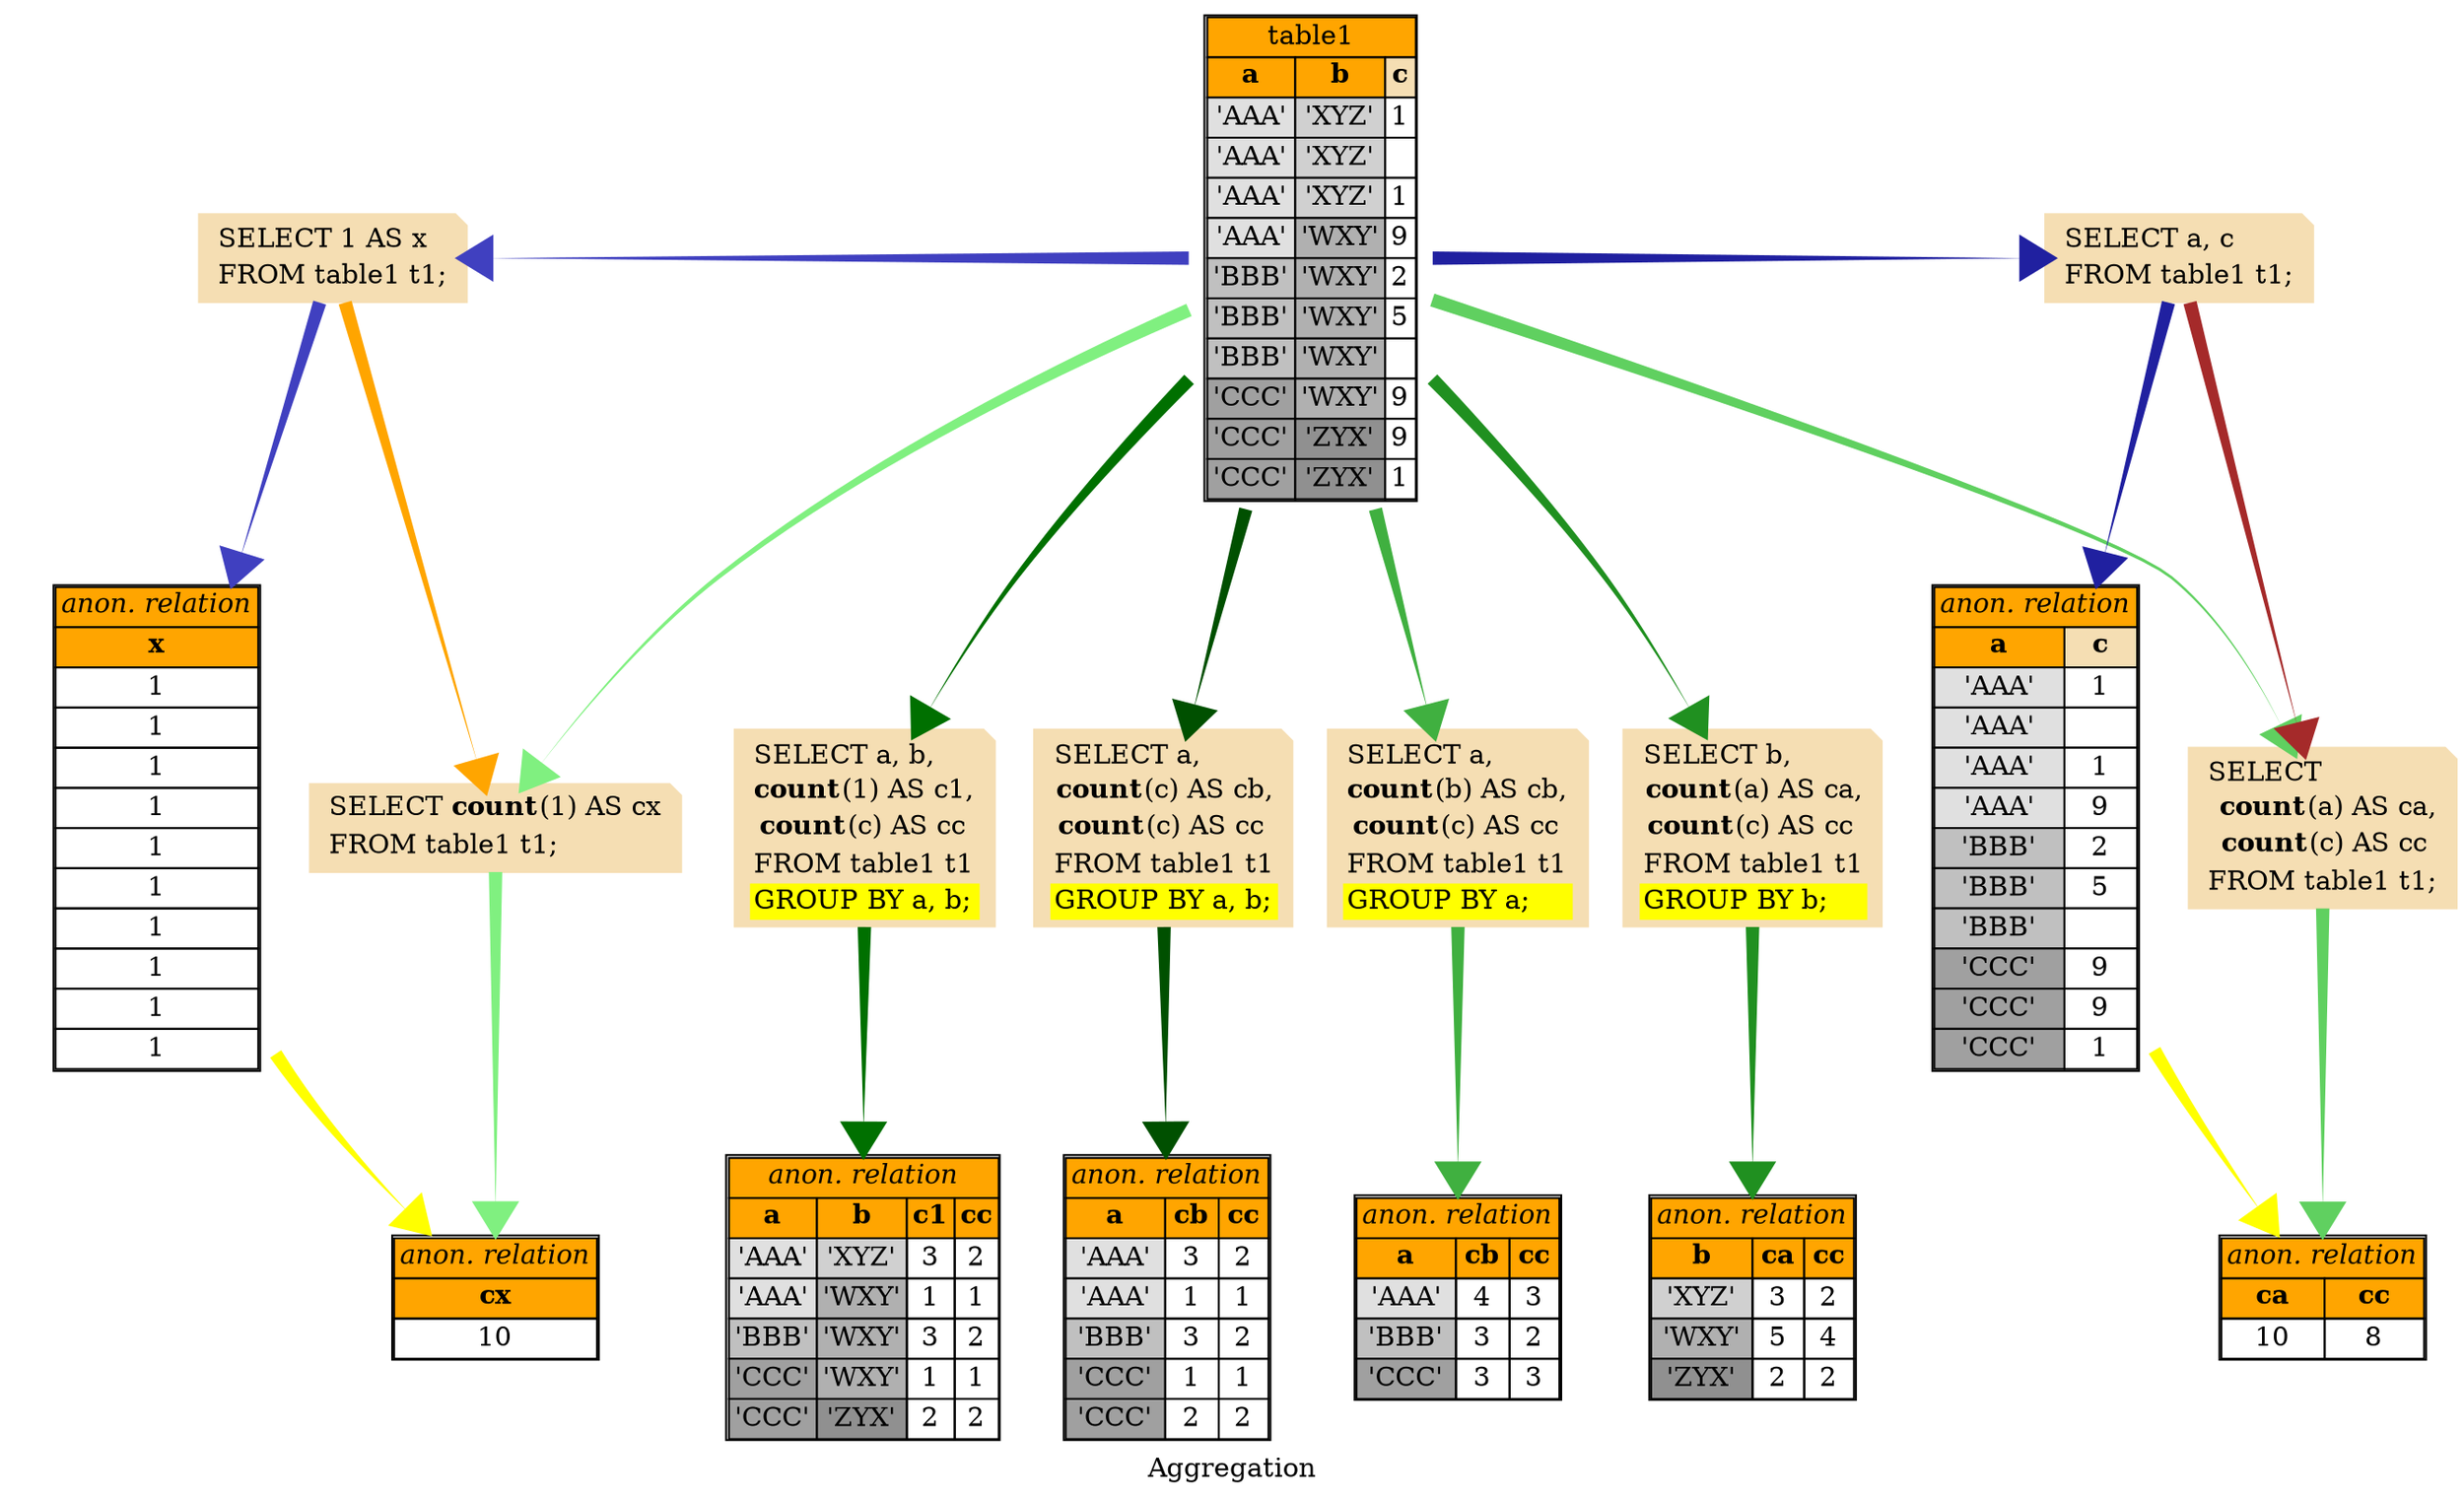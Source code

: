 digraph sql_join_using_vs_join_on {

label="Aggregation"
overlap=false;
fontName="Sans";
splines=true;
maxiter=10000000;

edge [arrowhead="normal" style="tapered" penwidth=7];

table_1 [shape="none" label=<
	<TABLE CELLSPACING="0">
	<TR><TD BGCOLOR="ORANGE" COLSPAN="3">table1</TD></TR>
	<TR>
		<TD BGCOLOR="ORANGE"><B>a</B></TD>
		<TD BGCOLOR="ORANGE"><B>b</B></TD>
		<TD BGCOLOR="WHEAT"><B>c</B></TD>
	</TR>
	<TR>
		<TD BGCOLOR="#E0E0E0">'AAA'</TD>
		<TD BGCOLOR="#D0D0D0">'XYZ'</TD>
		<TD BGCOLOR="WHITE">1</TD>
	</TR>
	<TR>
		<TD BGCOLOR="#E0E0E0">'AAA'</TD>
		<TD BGCOLOR="#D0D0D0">'XYZ'</TD>
		<TD BGCOLOR="WHITE"></TD>
	</TR>
	<TR>
		<TD BGCOLOR="#E0E0E0">'AAA'</TD>
		<TD BGCOLOR="#D0D0D0">'XYZ'</TD>
		<TD BGCOLOR="WHITE">1</TD>
	</TR>
	<TR>
		<TD BGCOLOR="#E0E0E0">'AAA'</TD>
		<TD BGCOLOR="#B0B0B0">'WXY'</TD>
		<TD BGCOLOR="WHITE">9</TD>
	</TR>
	<TR>
		<TD BGCOLOR="#C0C0C0">'BBB'</TD>
		<TD BGCOLOR="#B0B0B0">'WXY'</TD>
		<TD BGCOLOR="WHITE">2</TD>
	</TR>
	<TR>
		<TD BGCOLOR="#C0C0C0">'BBB'</TD>
		<TD BGCOLOR="#B0B0B0">'WXY'</TD>
		<TD BGCOLOR="WHITE">5</TD>
	</TR>
	<TR>
		<TD BGCOLOR="#C0C0C0">'BBB'</TD>
		<TD BGCOLOR="#B0B0B0">'WXY'</TD>
		<TD BGCOLOR="WHITE"></TD>
	</TR>
	<TR>
		<TD BGCOLOR="#A0A0A0">'CCC'</TD>
		<TD BGCOLOR="#B0B0B0">'WXY'</TD>
		<TD BGCOLOR="WHITE">9</TD>
	</TR>
	<TR>
		<TD BGCOLOR="#A0A0A0">'CCC'</TD>
		<TD BGCOLOR="#909090">'ZYX'</TD>
		<TD BGCOLOR="WHITE">9</TD>
	</TR>
	<TR>
		<TD BGCOLOR="#A0A0A0">'CCC'</TD>
		<TD BGCOLOR="#909090">'ZYX'</TD>
		<TD BGCOLOR="WHITE">1</TD>
	</TR>
	</TABLE>
>];

edge [color="#80F080"];
subgraph cluster_1 {

style="invis"
label=""

select_1 [shape="note" style="filled" color="WHEAT" label=<
	<TABLE BORDER="0" CELLSPACING="0">
	<TR><TD ALIGN="LEFT">SELECT 1 AS x</TD></TR>
	<TR><TD ALIGN="LEFT">FROM table1 t1;</TD></TR>
	</TABLE>
>];

rel_1 [shape="none" label=<
	<TABLE BGCOLOR="WHITE" CELLSPACING="0">
	<TR><TD BGCOLOR="ORANGE"><I>anon. relation</I></TD></TR>
	<TR><TD BGCOLOR="ORANGE"><B>x</B></TD></TR>
	<TR><TD>1</TD></TR>
	<TR><TD>1</TD></TR>
	<TR><TD>1</TD></TR>
	<TR><TD>1</TD></TR>
	<TR><TD>1</TD></TR>
	<TR><TD>1</TD></TR>
	<TR><TD>1</TD></TR>
	<TR><TD>1</TD></TR>
	<TR><TD>1</TD></TR>
	<TR><TD>1</TD></TR>
	</TABLE>
>];

select_count_1 [shape="note" style="filled" color="WHEAT" label=<
	<TABLE BORDER="0" CELLSPACING="0">
	<TR><TD ALIGN="LEFT">SELECT <B>count</B>(1) AS cx</TD></TR>
	<TR><TD ALIGN="LEFT">FROM table1 t1;</TD></TR>
	</TABLE>
>];

rel_count_1 [shape="none" label=<
	<TABLE BGCOLOR="WHITE" CELLSPACING="0">
	<TR><TD BGCOLOR="ORANGE"><I>anon. relation</I></TD></TR>
	<TR><TD BGCOLOR="ORANGE"><B>cx</B></TD></TR>
	<TR><TD>10</TD></TR>
	</TABLE>
>];

select_1 -> rel_1 [color="#4040C0"];
select_count_1 -> rel_count_1;
select_1 -> select_count_1 [color="ORANGE"];

}

table_1 -> select_1 [color="#4040C0" constraint=false];
table_1 -> select_count_1 [constraint=false];
rel_1 -> rel_count_1 [color="YELLOW" constraint=false];

edge [color="#60D060"];
subgraph sg_a_c {

select_a_c [shape="note" style="filled" color="WHEAT" label=<
	<TABLE BORDER="0" CELLSPACING="0">
	<TR><TD ALIGN="LEFT">SELECT a, c</TD></TR>
	<TR><TD ALIGN="LEFT">FROM table1 t1;</TD></TR>
	</TABLE>
>];

rel_a_c [shape="none" label=<
	<TABLE BGCOLOR="WHITE" CELLSPACING="0">
	<TR><TD BGCOLOR="ORANGE" COLSPAN="2"><I>anon. relation</I></TD></TR>
	<TR>
		<TD BGCOLOR="ORANGE"><B>a</B></TD>
		<TD BGCOLOR="WHEAT"><B>c</B></TD>
	</TR>
	<TR>
		<TD BGCOLOR="#E0E0E0">'AAA'</TD>
		<TD BGCOLOR="WHITE">1</TD>
	</TR>
	<TR>
		<TD BGCOLOR="#E0E0E0">'AAA'</TD>
		<TD BGCOLOR="WHITE"></TD>
	</TR>
	<TR>
		<TD BGCOLOR="#E0E0E0">'AAA'</TD>
		<TD BGCOLOR="WHITE">1</TD>
	</TR>
	<TR>
		<TD BGCOLOR="#E0E0E0">'AAA'</TD>
		<TD BGCOLOR="WHITE">9</TD>
	</TR>
	<TR>
		<TD BGCOLOR="#C0C0C0">'BBB'</TD>
		<TD BGCOLOR="WHITE">2</TD>
	</TR>
	<TR>
		<TD BGCOLOR="#C0C0C0">'BBB'</TD>
		<TD BGCOLOR="WHITE">5</TD>
	</TR>
	<TR>
		<TD BGCOLOR="#C0C0C0">'BBB'</TD>
		<TD BGCOLOR="WHITE"></TD>
	</TR>
	<TR>
		<TD BGCOLOR="#A0A0A0">'CCC'</TD>
		<TD BGCOLOR="WHITE">9</TD>
	</TR>
	<TR>
		<TD BGCOLOR="#A0A0A0">'CCC'</TD>
		<TD BGCOLOR="WHITE">9</TD>
	</TR>
	<TR>
		<TD BGCOLOR="#A0A0A0">'CCC'</TD>
		<TD BGCOLOR="WHITE">1</TD>
	</TR>
	</TABLE>
>];

select_count_a_c [shape="note" style="filled" color="WHEAT" label=<
	<TABLE BORDER="0" CELLSPACING="0">
	<TR><TD ALIGN="LEFT">SELECT</TD></TR>
	<TR><TD ALIGN="RIGHT"><B>count</B>(a) AS ca,</TD></TR>
	<TR><TD ALIGN="RIGHT"><B>count</B>(c) AS cc </TD></TR>
	<TR><TD ALIGN="LEFT">FROM table1 t1;</TD></TR>
	</TABLE>
>];

rel_count_a_c [shape="none" label=<
	<TABLE BGCOLOR="WHITE" CELLSPACING="0">
	<TR><TD BGCOLOR="ORANGE" COLSPAN="2"><I>anon. relation</I></TD></TR>
	<TR>
		<TD BGCOLOR="ORANGE"><B>ca</B></TD>
		<TD BGCOLOR="ORANGE"><B>cc</B></TD>
	</TR>
	<TR><TD>10</TD><TD>8</TD></TR>
	</TABLE>
>];

select_a_c -> rel_a_c [color="#2020A0"];
select_count_a_c -> rel_count_a_c;
select_a_c -> select_count_a_c [color="BROWN"];
}
table_1 -> select_a_c [color="#2020A0" constraint=false];
table_1 -> select_count_a_c [constraint=false];
rel_a_c -> rel_count_a_c [color="YELLOW" constraint=false];


edge [color="#40B040"];
select_a_count_b_c_gb_a [shape="note" style="filled" color="WHEAT" label=<
	<TABLE BORDER="0" CELLSPACING="0">
	<TR><TD ALIGN="LEFT">SELECT a,</TD></TR>
	<TR><TD ALIGN="RIGHT"><B>count</B>(b) AS cb,</TD></TR>
	<TR><TD ALIGN="RIGHT"><B>count</B>(c) AS cc </TD></TR>
	<TR><TD ALIGN="LEFT">FROM table1 t1</TD></TR>
	<TR><TD ALIGN="LEFT" BGCOLOR="YELLOW">GROUP BY a;</TD></TR>
	</TABLE>
>];

rel_a_count_b_c_gb_a [shape="none" label=<
	<TABLE BGCOLOR="WHITE" CELLSPACING="0">
	<TR><TD BGCOLOR="ORANGE" COLSPAN="3"><I>anon. relation</I></TD></TR>
	<TR>
		<TD BGCOLOR="ORANGE"><B>a</B></TD>
		<TD BGCOLOR="ORANGE"><B>cb</B></TD>
		<TD BGCOLOR="ORANGE"><B>cc</B></TD>
	</TR>
	<TR><TD BGCOLOR="#E0E0E0">'AAA'</TD><TD>4</TD><TD>3</TD></TR>
	<TR><TD BGCOLOR="#C0C0C0">'BBB'</TD><TD>3</TD><TD>2</TD></TR>
	<TR><TD BGCOLOR="#A0A0A0">'CCC'</TD><TD>3</TD><TD>3</TD></TR>
	</TABLE>
>];

table_1 -> select_a_count_b_c_gb_a;
select_a_count_b_c_gb_a -> rel_a_count_b_c_gb_a;

edge [color="#209020"];
select_b_count_a_c_gb_b [shape="note" style="filled" color="WHEAT" label=<
	<TABLE BORDER="0" CELLSPACING="0">
	<TR><TD ALIGN="LEFT">SELECT b,</TD></TR>
	<TR><TD ALIGN="RIGHT"><B>count</B>(a) AS ca,</TD></TR>
	<TR><TD ALIGN="RIGHT"><B>count</B>(c) AS cc </TD></TR>
	<TR><TD ALIGN="LEFT">FROM table1 t1</TD></TR>
	<TR><TD ALIGN="LEFT" BGCOLOR="YELLOW">GROUP BY b;</TD></TR>
	</TABLE>
>];

rel_b_count_a_c_gb_b [shape="none" label=<
	<TABLE BGCOLOR="WHITE" CELLSPACING="0">
	<TR><TD BGCOLOR="ORANGE" COLSPAN="3"><I>anon. relation</I></TD></TR>
	<TR>
		<TD BGCOLOR="ORANGE"><B>b</B></TD>
		<TD BGCOLOR="ORANGE"><B>ca</B></TD>
		<TD BGCOLOR="ORANGE"><B>cc</B></TD>
	</TR>
	<TR><TD BGCOLOR="#D0D0D0">'XYZ'</TD><TD>3</TD><TD>2</TD></TR>
	<TR><TD BGCOLOR="#B0B0B0">'WXY'</TD><TD>5</TD><TD>4</TD></TR>
	<TR><TD BGCOLOR="#909090">'ZYX'</TD><TD>2</TD><TD>2</TD></TR>
	</TABLE>
>];
table_1 -> select_b_count_a_c_gb_b;
select_b_count_a_c_gb_b -> rel_b_count_a_c_gb_b;

edge [color="#007000"];
select_a_b_count_1_c_gb_a_b [shape="note" style="filled" color="WHEAT" label=<
	<TABLE BORDER="0" CELLSPACING="0">
	<TR><TD ALIGN="LEFT">SELECT a, b,</TD></TR>
	<TR><TD ALIGN="RIGHT"><B>count</B>(1) AS c1,</TD></TR>
	<TR><TD ALIGN="RIGHT"><B>count</B>(c) AS cc </TD></TR>
	<TR><TD ALIGN="LEFT">FROM table1 t1</TD></TR>
	<TR><TD ALIGN="LEFT" BGCOLOR="YELLOW">GROUP BY a, b;</TD></TR>
	</TABLE>
>];

rel_a_b_count_1_c_gb_a_b [shape="none" label=<
	<TABLE BGCOLOR="WHITE" CELLSPACING="0">
	<TR><TD BGCOLOR="ORANGE" COLSPAN="4"><I>anon. relation</I></TD></TR>
	<TR>
		<TD BGCOLOR="ORANGE"><B>a</B></TD>
		<TD BGCOLOR="ORANGE"><B>b</B></TD>
		<TD BGCOLOR="ORANGE"><B>c1</B></TD>
		<TD BGCOLOR="ORANGE"><B>cc</B></TD>
	</TR>
	<TR>
		<TD BGCOLOR="#E0E0E0">'AAA'</TD>
		<TD BGCOLOR="#D0D0D0">'XYZ'</TD>
		<TD>3</TD><TD>2</TD>
	</TR>
	<TR>
		<TD BGCOLOR="#E0E0E0">'AAA'</TD>
		<TD BGCOLOR="#B0B0B0">'WXY'</TD>
		<TD>1</TD><TD>1</TD>
	</TR>
	<TR>
		<TD BGCOLOR="#C0C0C0">'BBB'</TD>
		<TD BGCOLOR="#B0B0B0">'WXY'</TD>
		<TD>3</TD><TD>2</TD>
	</TR>
	<TR>
		<TD BGCOLOR="#A0A0A0">'CCC'</TD>
		<TD BGCOLOR="#B0B0B0">'WXY'</TD>
		<TD>1</TD><TD>1</TD>
	</TR>
	<TR>
		<TD BGCOLOR="#A0A0A0">'CCC'</TD>
		<TD BGCOLOR="#909090">'ZYX'</TD>
		<TD>2</TD><TD>2</TD>
	</TR>
	</TABLE>
>];

table_1 -> select_a_b_count_1_c_gb_a_b;
select_a_b_count_1_c_gb_a_b -> rel_a_b_count_1_c_gb_a_b;

edge [color="#005000"];
select_a_count_1_c_gb_a_b [shape="note" style="filled" color="WHEAT" label=<
	<TABLE BORDER="0" CELLSPACING="0">
	<TR><TD ALIGN="LEFT">SELECT a, </TD></TR>
	<TR><TD ALIGN="RIGHT"><B>count</B>(c) AS cb,</TD></TR>
	<TR><TD ALIGN="RIGHT"><B>count</B>(c) AS cc </TD></TR>
	<TR><TD ALIGN="LEFT">FROM table1 t1</TD></TR>
	<TR><TD ALIGN="LEFT" BGCOLOR="YELLOW">GROUP BY a, b;</TD></TR>
	</TABLE>
>];

rel_a_count_1_c_gb_a_b [shape="none" label=<
	<TABLE BGCOLOR="WHITE" CELLSPACING="0">
	<TR><TD BGCOLOR="ORANGE" COLSPAN="3"><I>anon. relation</I></TD></TR>
	<TR>
		<TD BGCOLOR="ORANGE"><B>a</B></TD>
		<TD BGCOLOR="ORANGE"><B>cb</B></TD>
		<TD BGCOLOR="ORANGE"><B>cc</B></TD>
	</TR>
	<TR>
		<TD BGCOLOR="#E0E0E0">'AAA'</TD>
		<TD>3</TD><TD>2</TD>
	</TR>
	<TR>
		<TD BGCOLOR="#E0E0E0">'AAA'</TD>
		<TD>1</TD><TD>1</TD>
	</TR>
	<TR>
		<TD BGCOLOR="#C0C0C0">'BBB'</TD>
		<TD>3</TD><TD>2</TD>
	</TR>
	<TR>
		<TD BGCOLOR="#A0A0A0">'CCC'</TD>
		<TD>1</TD><TD>1</TD>
	</TR>
	<TR>
		<TD BGCOLOR="#A0A0A0">'CCC'</TD>
		<TD>2</TD><TD>2</TD>
	</TR>
	</TABLE>
>];

table_1 -> select_a_count_1_c_gb_a_b;
select_a_count_1_c_gb_a_b -> rel_a_count_1_c_gb_a_b;

}
